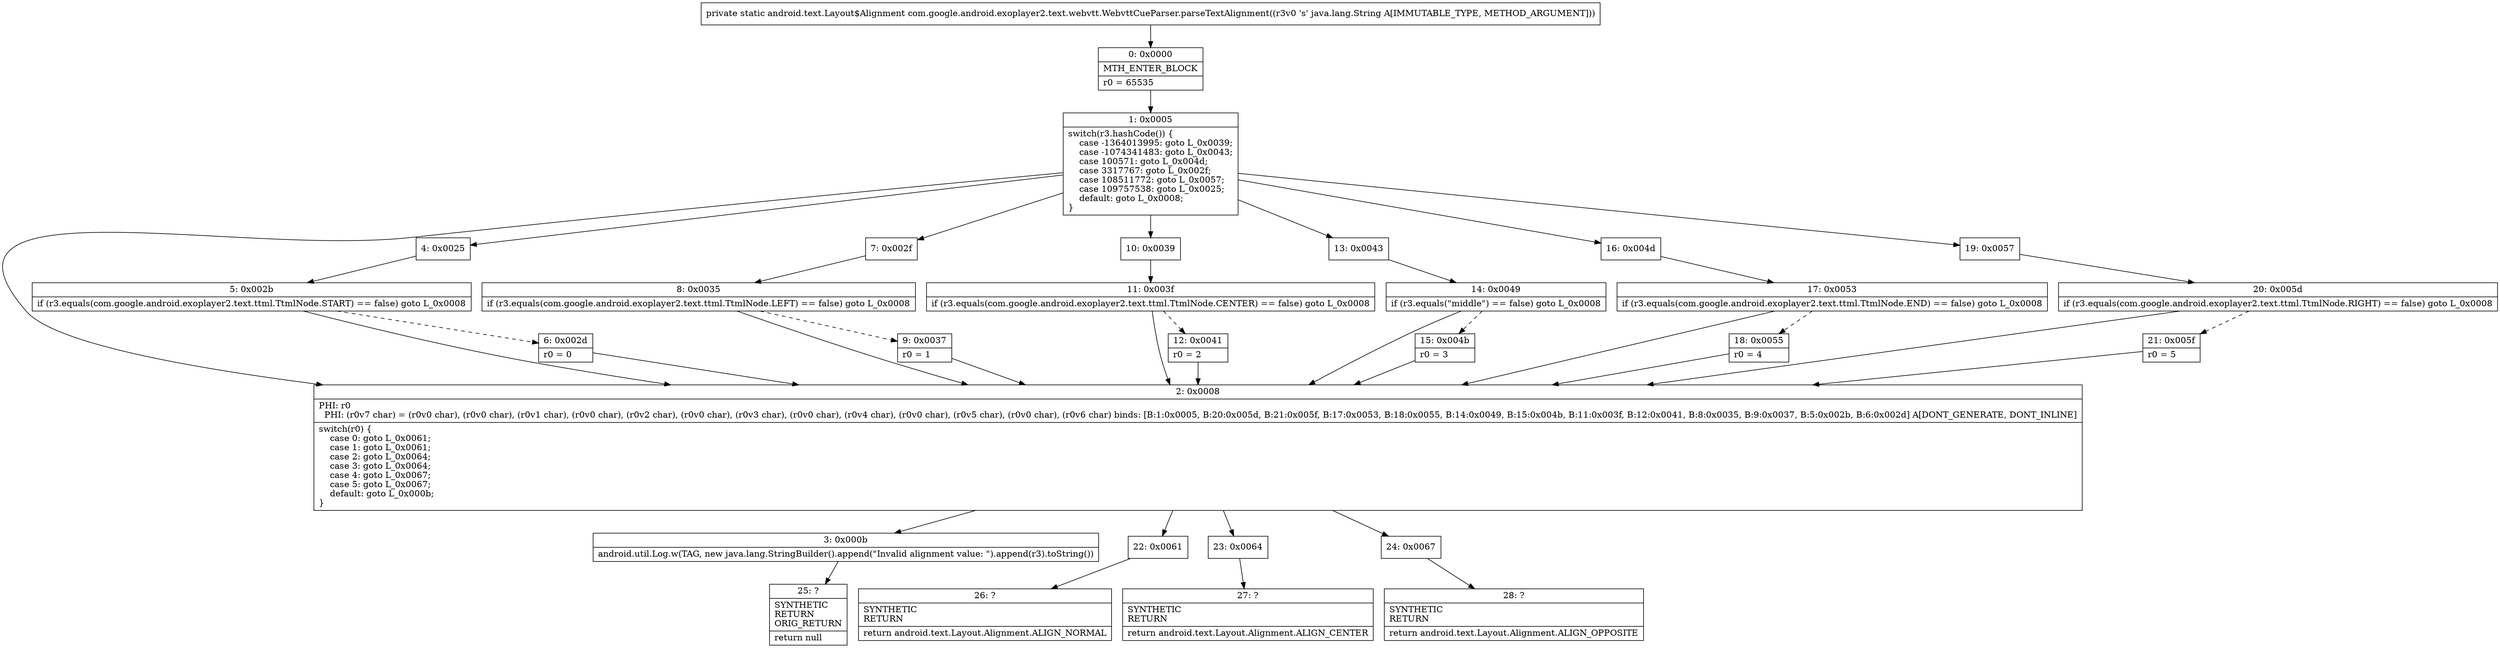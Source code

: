 digraph "CFG forcom.google.android.exoplayer2.text.webvtt.WebvttCueParser.parseTextAlignment(Ljava\/lang\/String;)Landroid\/text\/Layout$Alignment;" {
Node_0 [shape=record,label="{0\:\ 0x0000|MTH_ENTER_BLOCK\l|r0 = 65535\l}"];
Node_1 [shape=record,label="{1\:\ 0x0005|switch(r3.hashCode()) \{\l    case \-1364013995: goto L_0x0039;\l    case \-1074341483: goto L_0x0043;\l    case 100571: goto L_0x004d;\l    case 3317767: goto L_0x002f;\l    case 108511772: goto L_0x0057;\l    case 109757538: goto L_0x0025;\l    default: goto L_0x0008;\l\}\l}"];
Node_2 [shape=record,label="{2\:\ 0x0008|PHI: r0 \l  PHI: (r0v7 char) = (r0v0 char), (r0v0 char), (r0v1 char), (r0v0 char), (r0v2 char), (r0v0 char), (r0v3 char), (r0v0 char), (r0v4 char), (r0v0 char), (r0v5 char), (r0v0 char), (r0v6 char) binds: [B:1:0x0005, B:20:0x005d, B:21:0x005f, B:17:0x0053, B:18:0x0055, B:14:0x0049, B:15:0x004b, B:11:0x003f, B:12:0x0041, B:8:0x0035, B:9:0x0037, B:5:0x002b, B:6:0x002d] A[DONT_GENERATE, DONT_INLINE]\l|switch(r0) \{\l    case 0: goto L_0x0061;\l    case 1: goto L_0x0061;\l    case 2: goto L_0x0064;\l    case 3: goto L_0x0064;\l    case 4: goto L_0x0067;\l    case 5: goto L_0x0067;\l    default: goto L_0x000b;\l\}\l}"];
Node_3 [shape=record,label="{3\:\ 0x000b|android.util.Log.w(TAG, new java.lang.StringBuilder().append(\"Invalid alignment value: \").append(r3).toString())\l}"];
Node_4 [shape=record,label="{4\:\ 0x0025}"];
Node_5 [shape=record,label="{5\:\ 0x002b|if (r3.equals(com.google.android.exoplayer2.text.ttml.TtmlNode.START) == false) goto L_0x0008\l}"];
Node_6 [shape=record,label="{6\:\ 0x002d|r0 = 0\l}"];
Node_7 [shape=record,label="{7\:\ 0x002f}"];
Node_8 [shape=record,label="{8\:\ 0x0035|if (r3.equals(com.google.android.exoplayer2.text.ttml.TtmlNode.LEFT) == false) goto L_0x0008\l}"];
Node_9 [shape=record,label="{9\:\ 0x0037|r0 = 1\l}"];
Node_10 [shape=record,label="{10\:\ 0x0039}"];
Node_11 [shape=record,label="{11\:\ 0x003f|if (r3.equals(com.google.android.exoplayer2.text.ttml.TtmlNode.CENTER) == false) goto L_0x0008\l}"];
Node_12 [shape=record,label="{12\:\ 0x0041|r0 = 2\l}"];
Node_13 [shape=record,label="{13\:\ 0x0043}"];
Node_14 [shape=record,label="{14\:\ 0x0049|if (r3.equals(\"middle\") == false) goto L_0x0008\l}"];
Node_15 [shape=record,label="{15\:\ 0x004b|r0 = 3\l}"];
Node_16 [shape=record,label="{16\:\ 0x004d}"];
Node_17 [shape=record,label="{17\:\ 0x0053|if (r3.equals(com.google.android.exoplayer2.text.ttml.TtmlNode.END) == false) goto L_0x0008\l}"];
Node_18 [shape=record,label="{18\:\ 0x0055|r0 = 4\l}"];
Node_19 [shape=record,label="{19\:\ 0x0057}"];
Node_20 [shape=record,label="{20\:\ 0x005d|if (r3.equals(com.google.android.exoplayer2.text.ttml.TtmlNode.RIGHT) == false) goto L_0x0008\l}"];
Node_21 [shape=record,label="{21\:\ 0x005f|r0 = 5\l}"];
Node_22 [shape=record,label="{22\:\ 0x0061}"];
Node_23 [shape=record,label="{23\:\ 0x0064}"];
Node_24 [shape=record,label="{24\:\ 0x0067}"];
Node_25 [shape=record,label="{25\:\ ?|SYNTHETIC\lRETURN\lORIG_RETURN\l|return null\l}"];
Node_26 [shape=record,label="{26\:\ ?|SYNTHETIC\lRETURN\l|return android.text.Layout.Alignment.ALIGN_NORMAL\l}"];
Node_27 [shape=record,label="{27\:\ ?|SYNTHETIC\lRETURN\l|return android.text.Layout.Alignment.ALIGN_CENTER\l}"];
Node_28 [shape=record,label="{28\:\ ?|SYNTHETIC\lRETURN\l|return android.text.Layout.Alignment.ALIGN_OPPOSITE\l}"];
MethodNode[shape=record,label="{private static android.text.Layout$Alignment com.google.android.exoplayer2.text.webvtt.WebvttCueParser.parseTextAlignment((r3v0 's' java.lang.String A[IMMUTABLE_TYPE, METHOD_ARGUMENT])) }"];
MethodNode -> Node_0;
Node_0 -> Node_1;
Node_1 -> Node_2;
Node_1 -> Node_4;
Node_1 -> Node_7;
Node_1 -> Node_10;
Node_1 -> Node_13;
Node_1 -> Node_16;
Node_1 -> Node_19;
Node_2 -> Node_3;
Node_2 -> Node_22;
Node_2 -> Node_23;
Node_2 -> Node_24;
Node_3 -> Node_25;
Node_4 -> Node_5;
Node_5 -> Node_2;
Node_5 -> Node_6[style=dashed];
Node_6 -> Node_2;
Node_7 -> Node_8;
Node_8 -> Node_2;
Node_8 -> Node_9[style=dashed];
Node_9 -> Node_2;
Node_10 -> Node_11;
Node_11 -> Node_2;
Node_11 -> Node_12[style=dashed];
Node_12 -> Node_2;
Node_13 -> Node_14;
Node_14 -> Node_2;
Node_14 -> Node_15[style=dashed];
Node_15 -> Node_2;
Node_16 -> Node_17;
Node_17 -> Node_2;
Node_17 -> Node_18[style=dashed];
Node_18 -> Node_2;
Node_19 -> Node_20;
Node_20 -> Node_2;
Node_20 -> Node_21[style=dashed];
Node_21 -> Node_2;
Node_22 -> Node_26;
Node_23 -> Node_27;
Node_24 -> Node_28;
}

